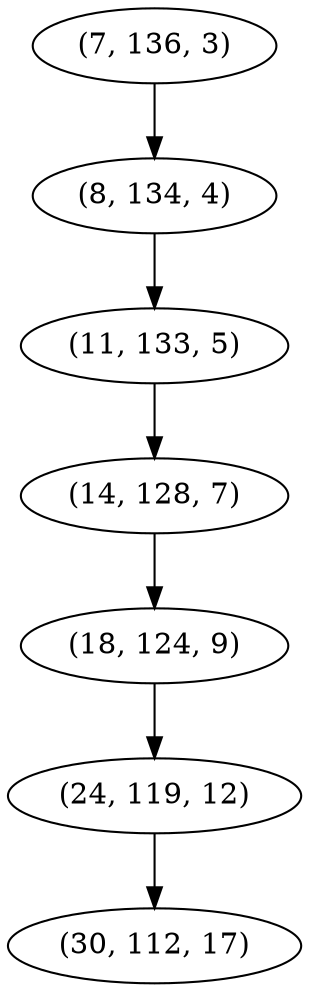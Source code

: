 digraph tree {
    "(7, 136, 3)";
    "(8, 134, 4)";
    "(11, 133, 5)";
    "(14, 128, 7)";
    "(18, 124, 9)";
    "(24, 119, 12)";
    "(30, 112, 17)";
    "(7, 136, 3)" -> "(8, 134, 4)";
    "(8, 134, 4)" -> "(11, 133, 5)";
    "(11, 133, 5)" -> "(14, 128, 7)";
    "(14, 128, 7)" -> "(18, 124, 9)";
    "(18, 124, 9)" -> "(24, 119, 12)";
    "(24, 119, 12)" -> "(30, 112, 17)";
}
